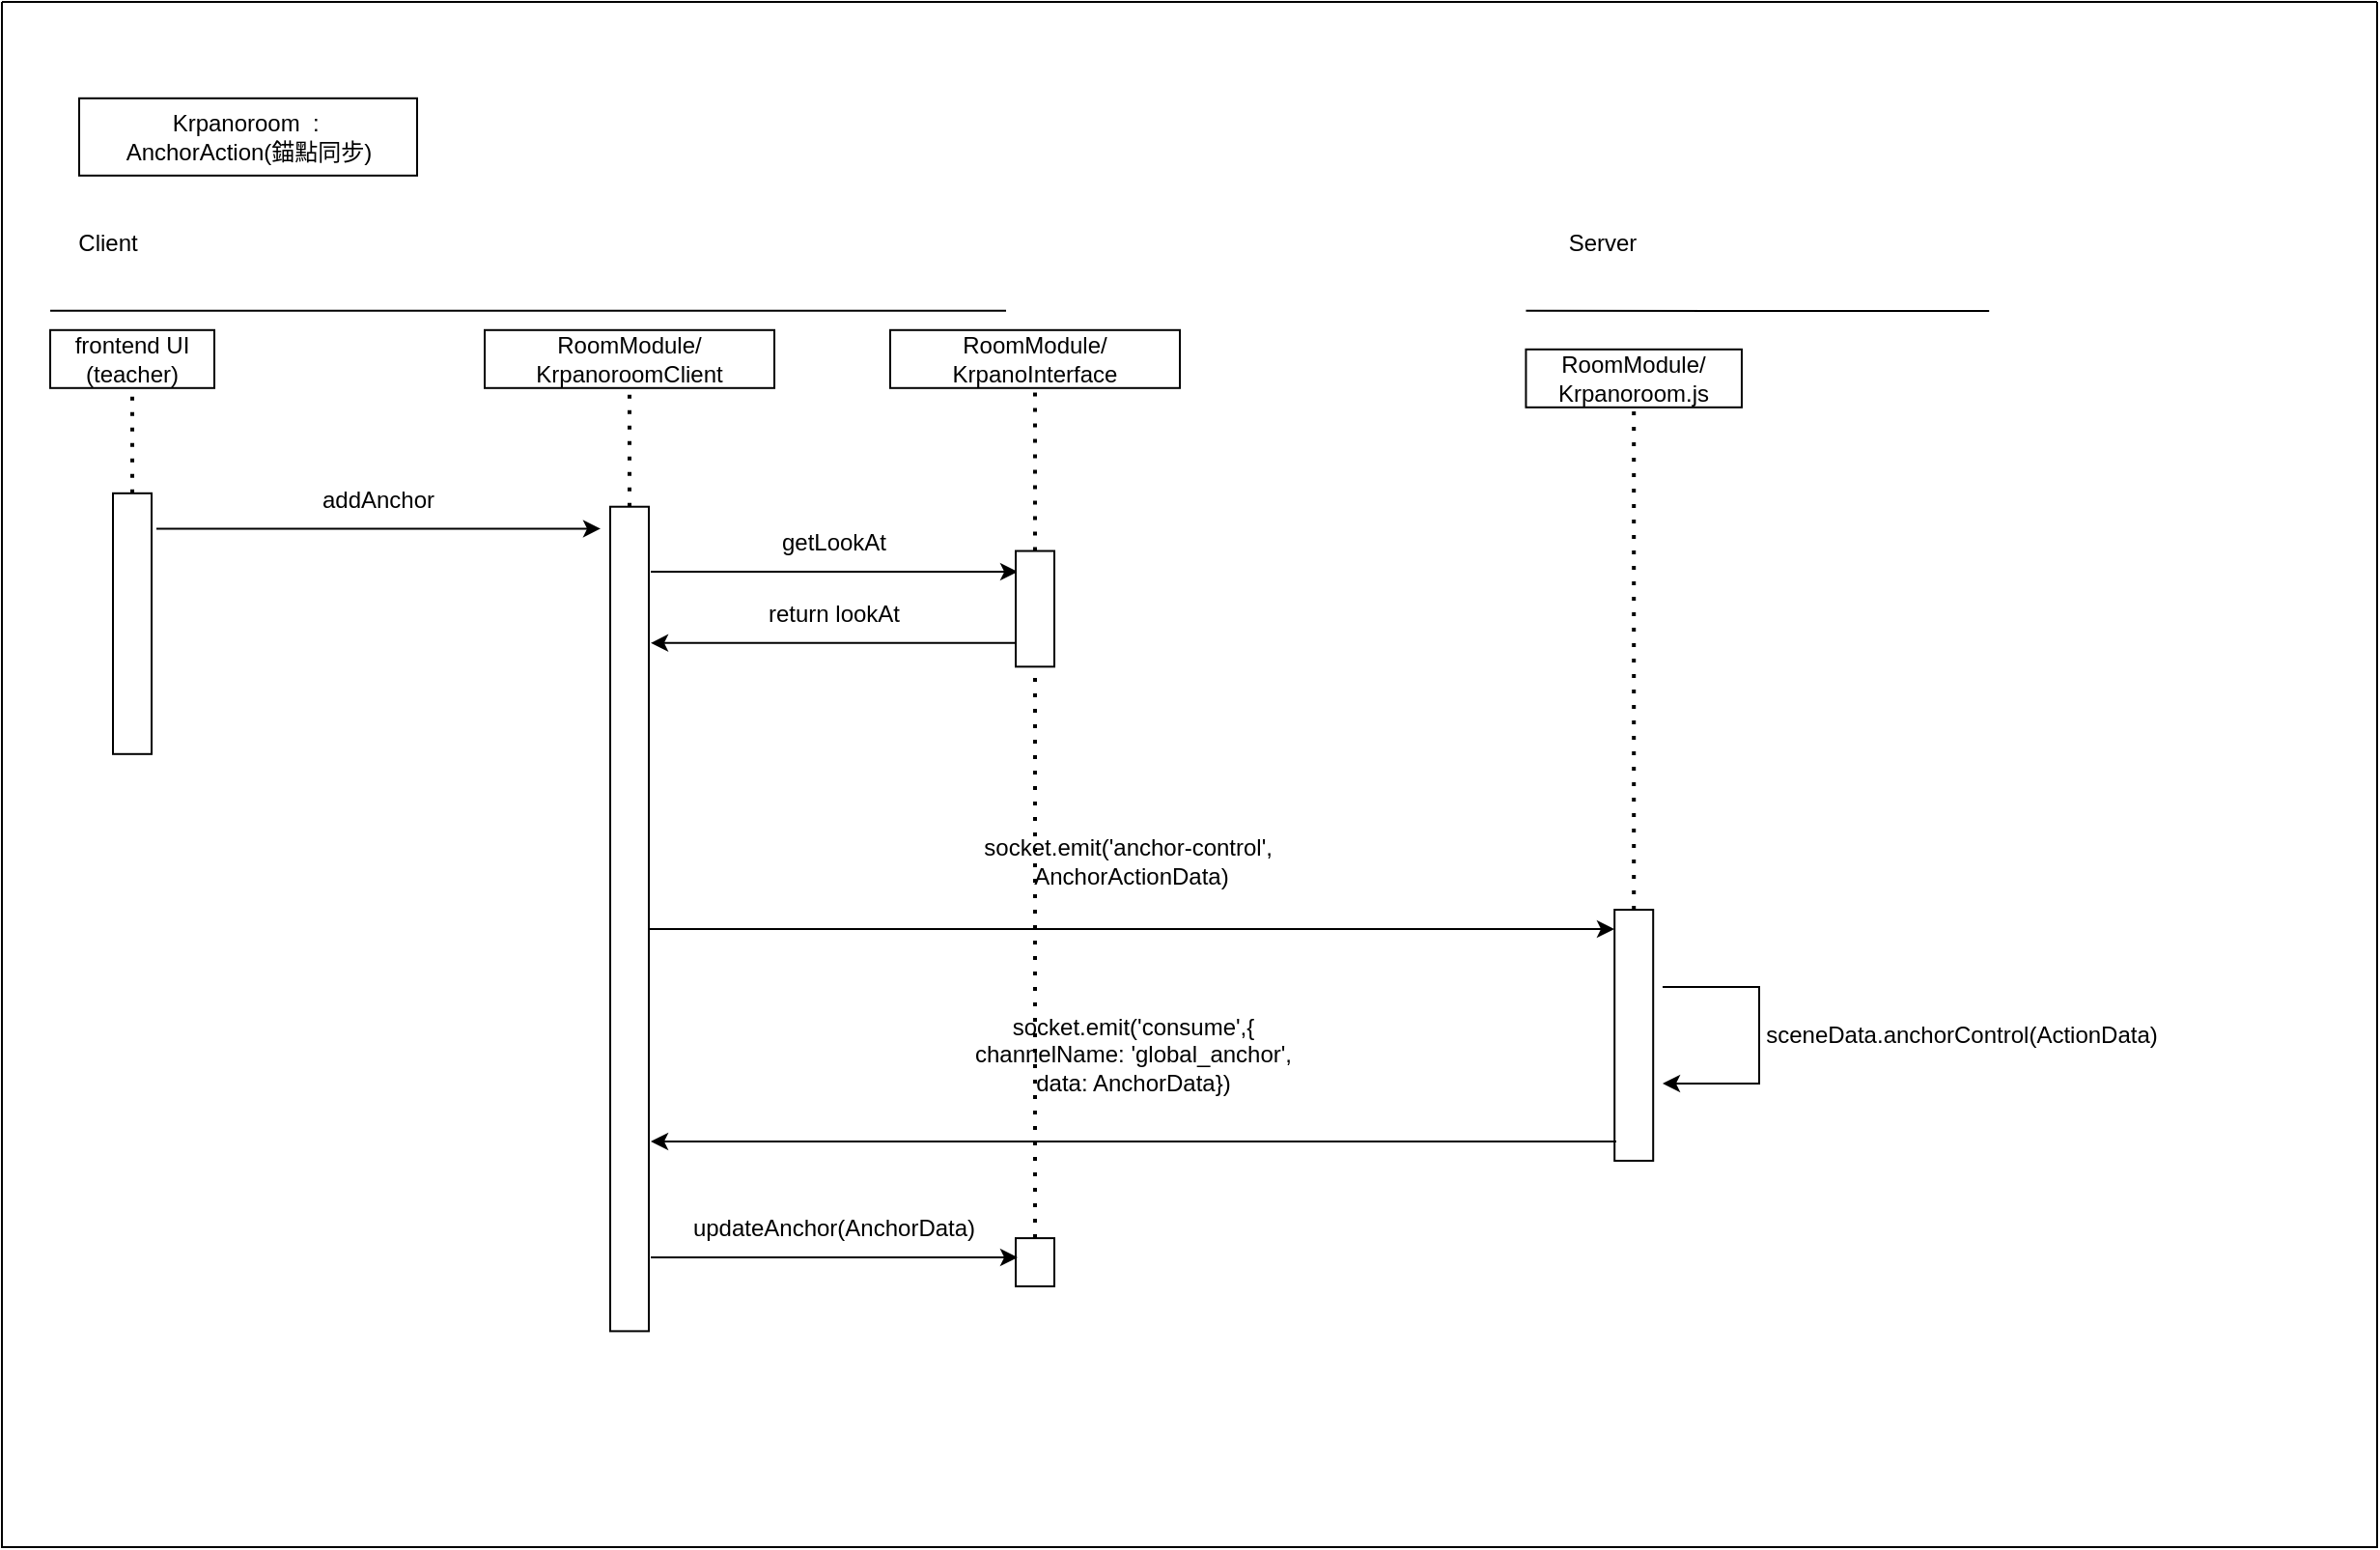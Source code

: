 <mxfile version="20.8.23" type="github">
  <diagram id="Z87XCZslrCXwQrkr19RX" name="Page-1">
    <mxGraphModel dx="2261" dy="707" grid="1" gridSize="10" guides="1" tooltips="1" connect="1" arrows="1" fold="1" page="1" pageScale="1" pageWidth="827" pageHeight="1169" math="0" shadow="0">
      <root>
        <mxCell id="0" />
        <mxCell id="1" parent="0" />
        <mxCell id="0DKkQV_DlRvVZHHdh2dW-18" value="" style="swimlane;startSize=0;fillColor=#FF5959;" parent="1" vertex="1">
          <mxGeometry x="-680" y="60" width="1230" height="800" as="geometry">
            <mxRectangle x="-140" y="345" width="50" height="40" as="alternateBounds" />
          </mxGeometry>
        </mxCell>
        <mxCell id="S6yvC7qdEsfKQvKiLP5z-27" value="" style="rounded=0;whiteSpace=wrap;html=1;" parent="0DKkQV_DlRvVZHHdh2dW-18" vertex="1">
          <mxGeometry x="40" y="49.9" width="175" height="40" as="geometry" />
        </mxCell>
        <mxCell id="S6yvC7qdEsfKQvKiLP5z-6" value="" style="endArrow=none;dashed=1;html=1;dashPattern=1 3;strokeWidth=2;rounded=0;entryX=0.5;entryY=1;entryDx=0;entryDy=0;startArrow=none;" parent="0DKkQV_DlRvVZHHdh2dW-18" source="QYz8oIN1GEiqAUlNkPk4-4" target="S6yvC7qdEsfKQvKiLP5z-3" edge="1">
          <mxGeometry width="50" height="50" relative="1" as="geometry">
            <mxPoint x="821.35" y="669.9" as="sourcePoint" />
            <mxPoint x="967.6" y="259.9" as="targetPoint" />
          </mxGeometry>
        </mxCell>
        <mxCell id="S6yvC7qdEsfKQvKiLP5z-9" value="" style="endArrow=none;html=1;rounded=0;" parent="0DKkQV_DlRvVZHHdh2dW-18" edge="1">
          <mxGeometry width="50" height="50" relative="1" as="geometry">
            <mxPoint x="25" y="159.9" as="sourcePoint" />
            <mxPoint x="520" y="159.9" as="targetPoint" />
          </mxGeometry>
        </mxCell>
        <mxCell id="S6yvC7qdEsfKQvKiLP5z-10" value="" style="endArrow=none;html=1;rounded=0;" parent="0DKkQV_DlRvVZHHdh2dW-18" edge="1">
          <mxGeometry width="50" height="50" relative="1" as="geometry">
            <mxPoint x="789.23" y="159.9" as="sourcePoint" />
            <mxPoint x="1029.1" y="160" as="targetPoint" />
          </mxGeometry>
        </mxCell>
        <mxCell id="S6yvC7qdEsfKQvKiLP5z-11" value="Client" style="text;strokeColor=none;align=center;fillColor=none;html=1;verticalAlign=middle;whiteSpace=wrap;rounded=0;" parent="0DKkQV_DlRvVZHHdh2dW-18" vertex="1">
          <mxGeometry x="25" y="109.9" width="60" height="30" as="geometry" />
        </mxCell>
        <mxCell id="S6yvC7qdEsfKQvKiLP5z-12" value="Server" style="text;strokeColor=none;align=center;fillColor=none;html=1;verticalAlign=middle;whiteSpace=wrap;rounded=0;" parent="0DKkQV_DlRvVZHHdh2dW-18" vertex="1">
          <mxGeometry x="799.1" y="109.9" width="60" height="30" as="geometry" />
        </mxCell>
        <mxCell id="S6yvC7qdEsfKQvKiLP5z-26" value="Krpanoroom&amp;nbsp; :&amp;nbsp;&lt;br&gt;AnchorAction(錨點同步)" style="text;strokeColor=none;align=center;fillColor=none;html=1;verticalAlign=middle;whiteSpace=wrap;rounded=0;" parent="0DKkQV_DlRvVZHHdh2dW-18" vertex="1">
          <mxGeometry x="52.5" y="54.9" width="150" height="30" as="geometry" />
        </mxCell>
        <mxCell id="S6yvC7qdEsfKQvKiLP5z-30" value="RoomModule/&lt;br&gt;KrpanoroomClient" style="rounded=0;whiteSpace=wrap;html=1;" parent="0DKkQV_DlRvVZHHdh2dW-18" vertex="1">
          <mxGeometry x="250.0" y="169.9" width="150.01" height="30" as="geometry" />
        </mxCell>
        <mxCell id="S6yvC7qdEsfKQvKiLP5z-33" value="" style="rounded=0;whiteSpace=wrap;html=1;rotation=90;" parent="0DKkQV_DlRvVZHHdh2dW-18" vertex="1">
          <mxGeometry x="111.58" y="464.78" width="426.84" height="20" as="geometry" />
        </mxCell>
        <mxCell id="S6yvC7qdEsfKQvKiLP5z-32" value="" style="endArrow=none;dashed=1;html=1;dashPattern=1 3;strokeWidth=2;rounded=0;entryX=0.5;entryY=1;entryDx=0;entryDy=0;startArrow=none;" parent="0DKkQV_DlRvVZHHdh2dW-18" source="S6yvC7qdEsfKQvKiLP5z-33" target="S6yvC7qdEsfKQvKiLP5z-30" edge="1">
          <mxGeometry width="50" height="50" relative="1" as="geometry">
            <mxPoint x="138.7" y="619.9" as="sourcePoint" />
            <mxPoint x="138.7" y="249.9" as="targetPoint" />
          </mxGeometry>
        </mxCell>
        <mxCell id="QYz8oIN1GEiqAUlNkPk4-4" value="" style="rounded=0;whiteSpace=wrap;html=1;rotation=90;spacing=4;" parent="0DKkQV_DlRvVZHHdh2dW-18" vertex="1">
          <mxGeometry x="780.13" y="525" width="129.95" height="20" as="geometry" />
        </mxCell>
        <mxCell id="MCn9pfl6cx8tljpHCmL5-1" value="" style="endArrow=classic;html=1;rounded=0;entryX=1;entryY=1;entryDx=0;entryDy=0;exitX=0;exitY=1;exitDx=0;exitDy=0;" parent="0DKkQV_DlRvVZHHdh2dW-18" source="MCn9pfl6cx8tljpHCmL5-3" target="MCn9pfl6cx8tljpHCmL5-3" edge="1">
          <mxGeometry width="50" height="50" relative="1" as="geometry">
            <mxPoint x="31.04" y="266.74" as="sourcePoint" />
            <mxPoint x="470" y="310.9" as="targetPoint" />
          </mxGeometry>
        </mxCell>
        <mxCell id="MCn9pfl6cx8tljpHCmL5-3" value="addAnchor" style="text;strokeColor=none;align=center;fillColor=none;html=1;verticalAlign=middle;whiteSpace=wrap;rounded=0;" parent="0DKkQV_DlRvVZHHdh2dW-18" vertex="1">
          <mxGeometry x="80" y="242.72" width="230" height="30" as="geometry" />
        </mxCell>
        <mxCell id="MCn9pfl6cx8tljpHCmL5-5" value="frontend UI&lt;br&gt;(teacher)" style="rounded=0;whiteSpace=wrap;html=1;" parent="0DKkQV_DlRvVZHHdh2dW-18" vertex="1">
          <mxGeometry x="25" y="169.9" width="85" height="30" as="geometry" />
        </mxCell>
        <mxCell id="MCn9pfl6cx8tljpHCmL5-6" value="" style="rounded=0;whiteSpace=wrap;html=1;rotation=90;spacing=4;" parent="0DKkQV_DlRvVZHHdh2dW-18" vertex="1">
          <mxGeometry y="311.9" width="135" height="20" as="geometry" />
        </mxCell>
        <mxCell id="MCn9pfl6cx8tljpHCmL5-7" value="" style="endArrow=none;dashed=1;html=1;dashPattern=1 3;strokeWidth=2;rounded=0;entryX=0.5;entryY=1;entryDx=0;entryDy=0;exitX=0;exitY=0.5;exitDx=0;exitDy=0;" parent="0DKkQV_DlRvVZHHdh2dW-18" source="MCn9pfl6cx8tljpHCmL5-6" target="MCn9pfl6cx8tljpHCmL5-5" edge="1">
          <mxGeometry width="50" height="50" relative="1" as="geometry">
            <mxPoint x="420" y="329.9" as="sourcePoint" />
            <mxPoint x="470" y="279.9" as="targetPoint" />
          </mxGeometry>
        </mxCell>
        <mxCell id="S6yvC7qdEsfKQvKiLP5z-3" value="RoomModule/&lt;br&gt;Krpanoroom.js" style="rounded=0;whiteSpace=wrap;html=1;" parent="0DKkQV_DlRvVZHHdh2dW-18" vertex="1">
          <mxGeometry x="789.23" y="179.9" width="111.75" height="30" as="geometry" />
        </mxCell>
        <mxCell id="dILGxwlcteWHyGqmObZT-1" value="RoomModule/&lt;br&gt;KrpanoInterface" style="rounded=0;whiteSpace=wrap;html=1;" parent="0DKkQV_DlRvVZHHdh2dW-18" vertex="1">
          <mxGeometry x="459.99" y="169.9" width="150.01" height="30" as="geometry" />
        </mxCell>
        <mxCell id="dILGxwlcteWHyGqmObZT-2" value="" style="endArrow=classic;html=1;rounded=0;exitX=0;exitY=1;exitDx=0;exitDy=0;entryX=1;entryY=1;entryDx=0;entryDy=0;" parent="0DKkQV_DlRvVZHHdh2dW-18" source="dILGxwlcteWHyGqmObZT-4" target="dILGxwlcteWHyGqmObZT-4" edge="1">
          <mxGeometry width="50" height="50" relative="1" as="geometry">
            <mxPoint x="500" y="370" as="sourcePoint" />
            <mxPoint x="550" y="316" as="targetPoint" />
          </mxGeometry>
        </mxCell>
        <mxCell id="dILGxwlcteWHyGqmObZT-4" value="getLookAt" style="text;strokeColor=none;align=center;fillColor=none;html=1;verticalAlign=middle;whiteSpace=wrap;rounded=0;" parent="0DKkQV_DlRvVZHHdh2dW-18" vertex="1">
          <mxGeometry x="336" y="265.04" width="190" height="30" as="geometry" />
        </mxCell>
        <mxCell id="dILGxwlcteWHyGqmObZT-6" value="return lookAt" style="text;strokeColor=none;align=center;fillColor=none;html=1;verticalAlign=middle;whiteSpace=wrap;rounded=0;" parent="0DKkQV_DlRvVZHHdh2dW-18" vertex="1">
          <mxGeometry x="336" y="301.9" width="190" height="30" as="geometry" />
        </mxCell>
        <mxCell id="dILGxwlcteWHyGqmObZT-5" value="" style="endArrow=classic;html=1;rounded=0;exitX=1;exitY=1;exitDx=0;exitDy=0;entryX=0;entryY=1;entryDx=0;entryDy=0;" parent="0DKkQV_DlRvVZHHdh2dW-18" source="dILGxwlcteWHyGqmObZT-6" target="dILGxwlcteWHyGqmObZT-6" edge="1">
          <mxGeometry width="50" height="50" relative="1" as="geometry">
            <mxPoint x="500" y="370" as="sourcePoint" />
            <mxPoint x="550" y="320" as="targetPoint" />
          </mxGeometry>
        </mxCell>
        <mxCell id="dILGxwlcteWHyGqmObZT-7" value="socket.emit(&#39;anchor-control&#39;,&amp;nbsp;&lt;br&gt;AnchorActionData)" style="text;strokeColor=none;align=center;fillColor=none;html=1;verticalAlign=middle;whiteSpace=wrap;rounded=0;" parent="0DKkQV_DlRvVZHHdh2dW-18" vertex="1">
          <mxGeometry x="335" y="410" width="500" height="70" as="geometry" />
        </mxCell>
        <mxCell id="dILGxwlcteWHyGqmObZT-8" value="" style="endArrow=classic;html=1;rounded=0;exitX=0;exitY=1;exitDx=0;exitDy=0;entryX=1;entryY=1;entryDx=0;entryDy=0;" parent="0DKkQV_DlRvVZHHdh2dW-18" source="dILGxwlcteWHyGqmObZT-7" target="dILGxwlcteWHyGqmObZT-7" edge="1">
          <mxGeometry width="50" height="50" relative="1" as="geometry">
            <mxPoint x="500" y="330" as="sourcePoint" />
            <mxPoint x="550" y="280" as="targetPoint" />
          </mxGeometry>
        </mxCell>
        <mxCell id="dILGxwlcteWHyGqmObZT-9" value="socket.emit(&#39;consume&#39;,{&lt;br&gt;channelName: &#39;global_anchor&#39;,&lt;br&gt;data: AnchorData})" style="text;strokeColor=none;align=center;fillColor=none;html=1;verticalAlign=middle;whiteSpace=wrap;rounded=0;" parent="0DKkQV_DlRvVZHHdh2dW-18" vertex="1">
          <mxGeometry x="336" y="500" width="500" height="90" as="geometry" />
        </mxCell>
        <mxCell id="dILGxwlcteWHyGqmObZT-10" value="" style="endArrow=classic;html=1;rounded=0;exitX=1;exitY=1;exitDx=0;exitDy=0;entryX=0;entryY=1;entryDx=0;entryDy=0;" parent="0DKkQV_DlRvVZHHdh2dW-18" source="dILGxwlcteWHyGqmObZT-9" target="dILGxwlcteWHyGqmObZT-9" edge="1">
          <mxGeometry width="50" height="50" relative="1" as="geometry">
            <mxPoint x="500" y="360" as="sourcePoint" />
            <mxPoint x="550" y="310" as="targetPoint" />
          </mxGeometry>
        </mxCell>
        <mxCell id="dILGxwlcteWHyGqmObZT-11" value="&amp;nbsp; &amp;nbsp; &amp;nbsp; &amp;nbsp; &amp;nbsp;sceneData.anchorControl(ActionData)" style="text;strokeColor=none;align=center;fillColor=none;html=1;verticalAlign=middle;whiteSpace=wrap;rounded=0;" parent="0DKkQV_DlRvVZHHdh2dW-18" vertex="1">
          <mxGeometry x="860" y="510" width="280" height="50" as="geometry" />
        </mxCell>
        <mxCell id="dILGxwlcteWHyGqmObZT-12" value="" style="endArrow=classic;html=1;rounded=0;exitX=0;exitY=0;exitDx=0;exitDy=0;entryX=0;entryY=1;entryDx=0;entryDy=0;" parent="0DKkQV_DlRvVZHHdh2dW-18" source="dILGxwlcteWHyGqmObZT-11" target="dILGxwlcteWHyGqmObZT-11" edge="1">
          <mxGeometry width="50" height="50" relative="1" as="geometry">
            <mxPoint x="730" y="430" as="sourcePoint" />
            <mxPoint x="780" y="380" as="targetPoint" />
            <Array as="points">
              <mxPoint x="910" y="510" />
              <mxPoint x="910" y="560" />
            </Array>
          </mxGeometry>
        </mxCell>
        <mxCell id="dILGxwlcteWHyGqmObZT-13" value="" style="rounded=0;whiteSpace=wrap;html=1;rotation=90;" parent="0DKkQV_DlRvVZHHdh2dW-18" vertex="1">
          <mxGeometry x="522.52" y="642.53" width="24.95" height="20" as="geometry" />
        </mxCell>
        <mxCell id="dILGxwlcteWHyGqmObZT-15" value="updateAnchor(AnchorData)" style="text;strokeColor=none;align=center;fillColor=none;html=1;verticalAlign=middle;whiteSpace=wrap;rounded=0;" parent="0DKkQV_DlRvVZHHdh2dW-18" vertex="1">
          <mxGeometry x="336" y="620" width="190" height="30" as="geometry" />
        </mxCell>
        <mxCell id="dILGxwlcteWHyGqmObZT-16" value="" style="endArrow=classic;html=1;rounded=0;exitX=0;exitY=1;exitDx=0;exitDy=0;entryX=1;entryY=1;entryDx=0;entryDy=0;" parent="0DKkQV_DlRvVZHHdh2dW-18" source="dILGxwlcteWHyGqmObZT-15" target="dILGxwlcteWHyGqmObZT-15" edge="1">
          <mxGeometry width="50" height="50" relative="1" as="geometry">
            <mxPoint x="460" y="510" as="sourcePoint" />
            <mxPoint x="510" y="460" as="targetPoint" />
          </mxGeometry>
        </mxCell>
        <mxCell id="dILGxwlcteWHyGqmObZT-17" value="" style="endArrow=none;dashed=1;html=1;dashPattern=1 3;strokeWidth=2;rounded=0;entryX=0.5;entryY=1;entryDx=0;entryDy=0;exitX=0;exitY=0.5;exitDx=0;exitDy=0;" parent="0DKkQV_DlRvVZHHdh2dW-18" source="dILGxwlcteWHyGqmObZT-3" target="dILGxwlcteWHyGqmObZT-1" edge="1">
          <mxGeometry width="50" height="50" relative="1" as="geometry">
            <mxPoint x="460" y="510" as="sourcePoint" />
            <mxPoint x="510" y="460" as="targetPoint" />
          </mxGeometry>
        </mxCell>
        <mxCell id="dILGxwlcteWHyGqmObZT-18" value="" style="endArrow=none;dashed=1;html=1;dashPattern=1 3;strokeWidth=2;rounded=0;exitX=0;exitY=0.5;exitDx=0;exitDy=0;" parent="0DKkQV_DlRvVZHHdh2dW-18" source="dILGxwlcteWHyGqmObZT-13" edge="1">
          <mxGeometry width="50" height="50" relative="1" as="geometry">
            <mxPoint x="-60" y="620" as="sourcePoint" />
            <mxPoint x="535" y="340" as="targetPoint" />
          </mxGeometry>
        </mxCell>
        <mxCell id="dILGxwlcteWHyGqmObZT-3" value="" style="rounded=0;whiteSpace=wrap;html=1;rotation=90;" parent="0DKkQV_DlRvVZHHdh2dW-18" vertex="1">
          <mxGeometry x="505.05" y="304.22" width="59.9" height="20" as="geometry" />
        </mxCell>
      </root>
    </mxGraphModel>
  </diagram>
</mxfile>
